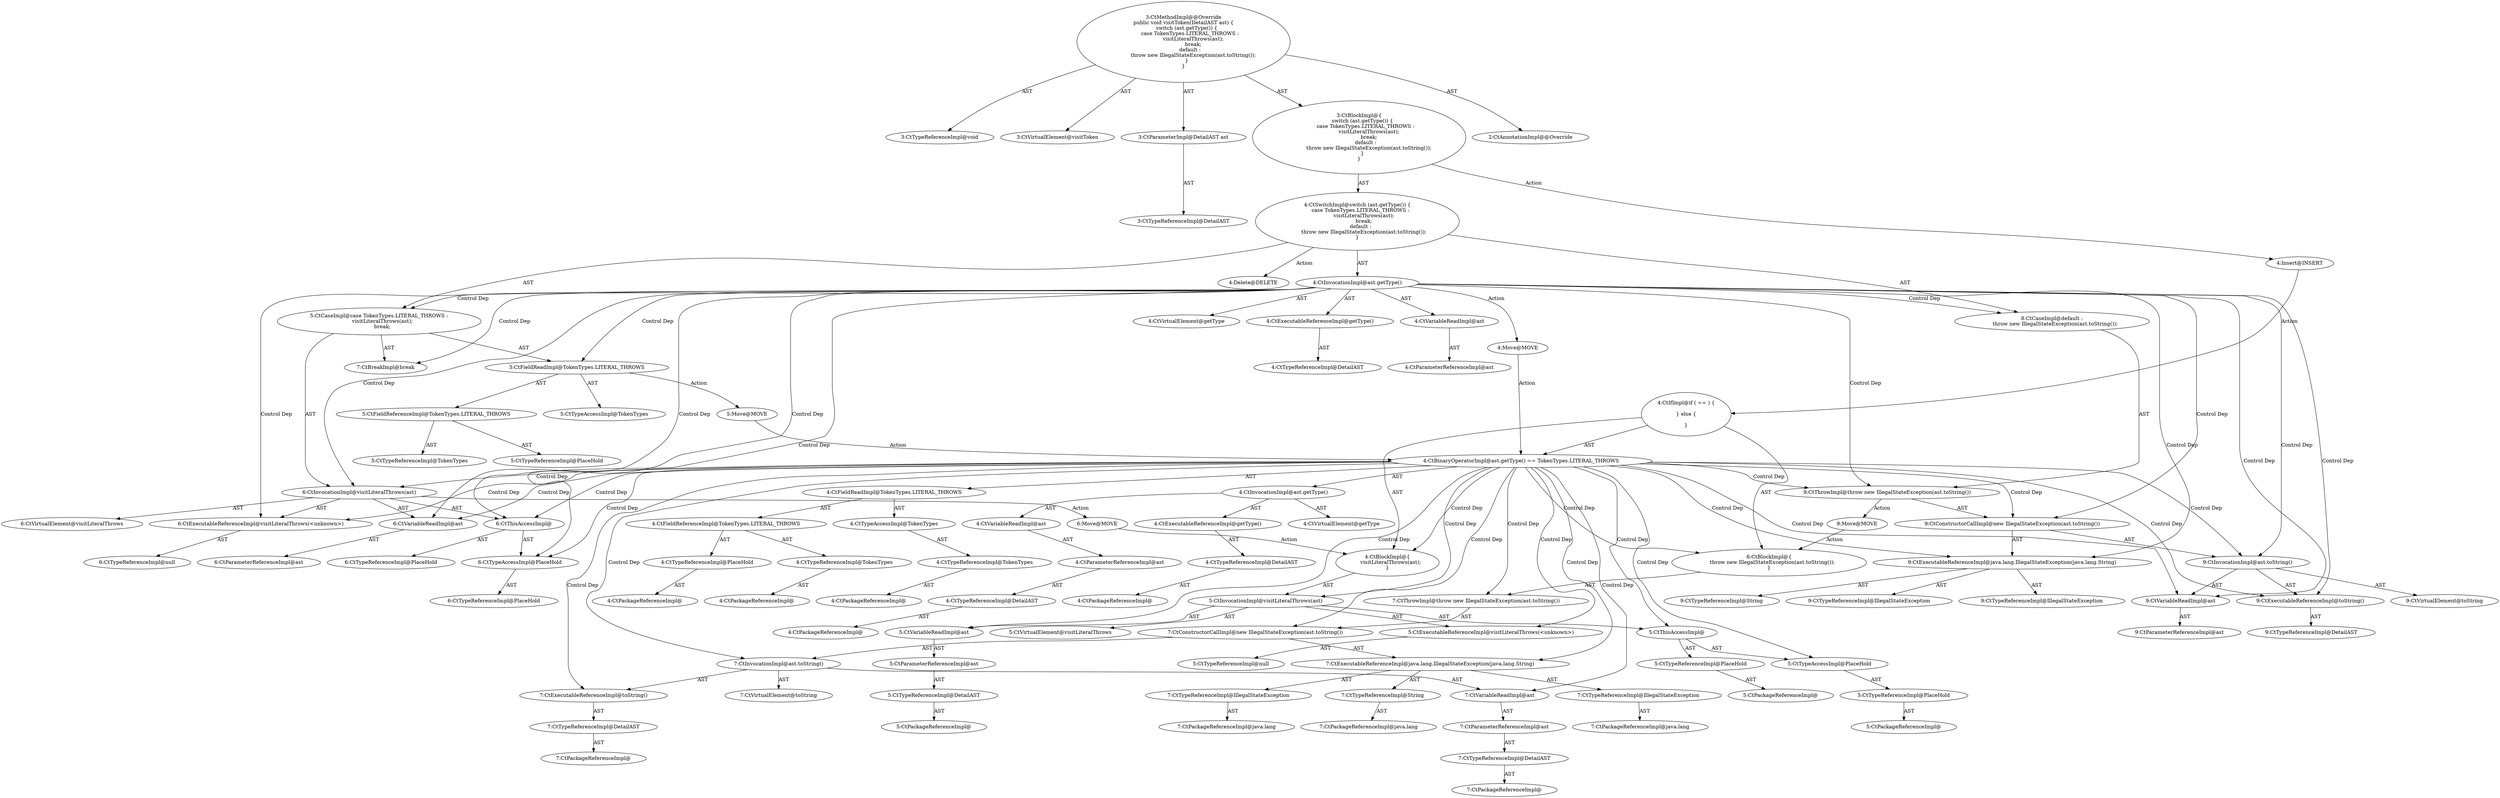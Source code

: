 digraph "visitToken#?,DetailAST" {
0 [label="3:CtTypeReferenceImpl@void" shape=ellipse]
1 [label="3:CtVirtualElement@visitToken" shape=ellipse]
2 [label="3:CtParameterImpl@DetailAST ast" shape=ellipse]
3 [label="3:CtTypeReferenceImpl@DetailAST" shape=ellipse]
4 [label="4:CtExecutableReferenceImpl@getType()" shape=ellipse]
5 [label="4:CtTypeReferenceImpl@DetailAST" shape=ellipse]
6 [label="4:CtVirtualElement@getType" shape=ellipse]
7 [label="4:CtVariableReadImpl@ast" shape=ellipse]
8 [label="4:CtParameterReferenceImpl@ast" shape=ellipse]
9 [label="4:CtInvocationImpl@ast.getType()" shape=ellipse]
10 [label="5:CtFieldReferenceImpl@TokenTypes.LITERAL_THROWS" shape=ellipse]
11 [label="5:CtTypeReferenceImpl@TokenTypes" shape=ellipse]
12 [label="5:CtTypeReferenceImpl@PlaceHold" shape=ellipse]
13 [label="5:CtFieldReadImpl@TokenTypes.LITERAL_THROWS" shape=ellipse]
14 [label="5:CtTypeAccessImpl@TokenTypes" shape=ellipse]
15 [label="6:CtExecutableReferenceImpl@visitLiteralThrows(<unknown>)" shape=ellipse]
16 [label="6:CtTypeReferenceImpl@null" shape=ellipse]
17 [label="6:CtVirtualElement@visitLiteralThrows" shape=ellipse]
18 [label="6:CtTypeAccessImpl@PlaceHold" shape=ellipse]
19 [label="6:CtTypeReferenceImpl@PlaceHold" shape=ellipse]
20 [label="6:CtThisAccessImpl@" shape=ellipse]
21 [label="6:CtTypeReferenceImpl@PlaceHold" shape=ellipse]
22 [label="6:CtVariableReadImpl@ast" shape=ellipse]
23 [label="6:CtParameterReferenceImpl@ast" shape=ellipse]
24 [label="6:CtInvocationImpl@visitLiteralThrows(ast)" shape=ellipse]
25 [label="7:CtBreakImpl@break" shape=ellipse]
26 [label="5:CtCaseImpl@case TokenTypes.LITERAL_THROWS :
    visitLiteralThrows(ast);
    break;" shape=ellipse]
27 [label="9:CtExecutableReferenceImpl@java.lang.IllegalStateException(java.lang.String)" shape=ellipse]
28 [label="9:CtTypeReferenceImpl@IllegalStateException" shape=ellipse]
29 [label="9:CtTypeReferenceImpl@IllegalStateException" shape=ellipse]
30 [label="9:CtTypeReferenceImpl@String" shape=ellipse]
31 [label="9:CtExecutableReferenceImpl@toString()" shape=ellipse]
32 [label="9:CtTypeReferenceImpl@DetailAST" shape=ellipse]
33 [label="9:CtVirtualElement@toString" shape=ellipse]
34 [label="9:CtVariableReadImpl@ast" shape=ellipse]
35 [label="9:CtParameterReferenceImpl@ast" shape=ellipse]
36 [label="9:CtInvocationImpl@ast.toString()" shape=ellipse]
37 [label="9:CtConstructorCallImpl@new IllegalStateException(ast.toString())" shape=ellipse]
38 [label="9:CtThrowImpl@throw new IllegalStateException(ast.toString())" shape=ellipse]
39 [label="8:CtCaseImpl@default :
    throw new IllegalStateException(ast.toString());" shape=ellipse]
40 [label="4:CtSwitchImpl@switch (ast.getType()) \{
    case TokenTypes.LITERAL_THROWS :
        visitLiteralThrows(ast);
        break;
    default :
        throw new IllegalStateException(ast.toString());
\}" shape=ellipse]
41 [label="3:CtBlockImpl@\{
    switch (ast.getType()) \{
        case TokenTypes.LITERAL_THROWS :
            visitLiteralThrows(ast);
            break;
        default :
            throw new IllegalStateException(ast.toString());
    \}
\}" shape=ellipse]
42 [label="3:CtMethodImpl@@Override
public void visitToken(DetailAST ast) \{
    switch (ast.getType()) \{
        case TokenTypes.LITERAL_THROWS :
            visitLiteralThrows(ast);
            break;
        default :
            throw new IllegalStateException(ast.toString());
    \}
\}" shape=ellipse]
43 [label="2:CtAnnotationImpl@@Override" shape=ellipse]
44 [label="4:Delete@DELETE" shape=ellipse]
45 [label="4:Insert@INSERT" shape=ellipse]
46 [label="4:CtPackageReferenceImpl@" shape=ellipse]
47 [label="4:CtTypeReferenceImpl@DetailAST" shape=ellipse]
48 [label="4:CtParameterReferenceImpl@ast" shape=ellipse]
49 [label="4:CtVariableReadImpl@ast" shape=ellipse]
50 [label="4:CtPackageReferenceImpl@" shape=ellipse]
51 [label="4:CtTypeReferenceImpl@DetailAST" shape=ellipse]
52 [label="4:CtExecutableReferenceImpl@getType()" shape=ellipse]
53 [label="4:CtInvocationImpl@ast.getType()" shape=ellipse]
54 [label="4:CtVirtualElement@getType" shape=ellipse]
55 [label="4:CtPackageReferenceImpl@" shape=ellipse]
56 [label="4:CtTypeReferenceImpl@TokenTypes" shape=ellipse]
57 [label="4:CtTypeAccessImpl@TokenTypes" shape=ellipse]
58 [label="4:CtPackageReferenceImpl@" shape=ellipse]
59 [label="4:CtTypeReferenceImpl@TokenTypes" shape=ellipse]
60 [label="4:CtPackageReferenceImpl@" shape=ellipse]
61 [label="4:CtTypeReferenceImpl@PlaceHold" shape=ellipse]
62 [label="4:CtFieldReferenceImpl@TokenTypes.LITERAL_THROWS" shape=ellipse]
63 [label="4:CtFieldReadImpl@TokenTypes.LITERAL_THROWS" shape=ellipse]
64 [label="4:CtBinaryOperatorImpl@ast.getType() == TokenTypes.LITERAL_THROWS" shape=ellipse]
65 [label="5:CtPackageReferenceImpl@" shape=ellipse]
66 [label="5:CtTypeReferenceImpl@PlaceHold" shape=ellipse]
67 [label="5:CtPackageReferenceImpl@" shape=ellipse]
68 [label="5:CtTypeReferenceImpl@PlaceHold" shape=ellipse]
69 [label="5:CtTypeAccessImpl@PlaceHold" shape=ellipse]
70 [label="5:CtThisAccessImpl@" shape=ellipse]
71 [label="5:CtTypeReferenceImpl@null" shape=ellipse]
72 [label="5:CtExecutableReferenceImpl@visitLiteralThrows(<unknown>)" shape=ellipse]
73 [label="5:CtPackageReferenceImpl@" shape=ellipse]
74 [label="5:CtTypeReferenceImpl@DetailAST" shape=ellipse]
75 [label="5:CtParameterReferenceImpl@ast" shape=ellipse]
76 [label="5:CtVariableReadImpl@ast" shape=ellipse]
77 [label="5:CtInvocationImpl@visitLiteralThrows(ast)" shape=ellipse]
78 [label="5:CtVirtualElement@visitLiteralThrows" shape=ellipse]
79 [label="4:CtBlockImpl@\{
    visitLiteralThrows(ast);
\}" shape=ellipse]
80 [label="7:CtPackageReferenceImpl@java.lang" shape=ellipse]
81 [label="7:CtTypeReferenceImpl@IllegalStateException" shape=ellipse]
82 [label="7:CtPackageReferenceImpl@java.lang" shape=ellipse]
83 [label="7:CtTypeReferenceImpl@IllegalStateException" shape=ellipse]
84 [label="7:CtPackageReferenceImpl@java.lang" shape=ellipse]
85 [label="7:CtTypeReferenceImpl@String" shape=ellipse]
86 [label="7:CtExecutableReferenceImpl@java.lang.IllegalStateException(java.lang.String)" shape=ellipse]
87 [label="7:CtPackageReferenceImpl@" shape=ellipse]
88 [label="7:CtTypeReferenceImpl@DetailAST" shape=ellipse]
89 [label="7:CtParameterReferenceImpl@ast" shape=ellipse]
90 [label="7:CtVariableReadImpl@ast" shape=ellipse]
91 [label="7:CtPackageReferenceImpl@" shape=ellipse]
92 [label="7:CtTypeReferenceImpl@DetailAST" shape=ellipse]
93 [label="7:CtExecutableReferenceImpl@toString()" shape=ellipse]
94 [label="7:CtInvocationImpl@ast.toString()" shape=ellipse]
95 [label="7:CtVirtualElement@toString" shape=ellipse]
96 [label="7:CtConstructorCallImpl@new IllegalStateException(ast.toString())" shape=ellipse]
97 [label="7:CtThrowImpl@throw new IllegalStateException(ast.toString())" shape=ellipse]
98 [label="6:CtBlockImpl@\{
    throw new IllegalStateException(ast.toString());
\}" shape=ellipse]
99 [label="4:CtIfImpl@if ( == ) \{

\} else \{

\}" shape=ellipse]
100 [label="4:Move@MOVE" shape=ellipse]
101 [label="5:Move@MOVE" shape=ellipse]
102 [label="6:Move@MOVE" shape=ellipse]
103 [label="9:Move@MOVE" shape=ellipse]
2 -> 3 [label="AST"];
4 -> 5 [label="AST"];
7 -> 8 [label="AST"];
9 -> 6 [label="AST"];
9 -> 7 [label="AST"];
9 -> 4 [label="AST"];
9 -> 26 [label="Control Dep"];
9 -> 13 [label="Control Dep"];
9 -> 24 [label="Control Dep"];
9 -> 15 [label="Control Dep"];
9 -> 20 [label="Control Dep"];
9 -> 18 [label="Control Dep"];
9 -> 22 [label="Control Dep"];
9 -> 25 [label="Control Dep"];
9 -> 39 [label="Control Dep"];
9 -> 38 [label="Control Dep"];
9 -> 37 [label="Control Dep"];
9 -> 27 [label="Control Dep"];
9 -> 36 [label="Control Dep"];
9 -> 31 [label="Control Dep"];
9 -> 34 [label="Control Dep"];
9 -> 100 [label="Action"];
10 -> 11 [label="AST"];
10 -> 12 [label="AST"];
13 -> 14 [label="AST"];
13 -> 10 [label="AST"];
13 -> 101 [label="Action"];
15 -> 16 [label="AST"];
18 -> 19 [label="AST"];
20 -> 21 [label="AST"];
20 -> 18 [label="AST"];
22 -> 23 [label="AST"];
24 -> 17 [label="AST"];
24 -> 20 [label="AST"];
24 -> 15 [label="AST"];
24 -> 22 [label="AST"];
24 -> 102 [label="Action"];
26 -> 13 [label="AST"];
26 -> 24 [label="AST"];
26 -> 25 [label="AST"];
27 -> 28 [label="AST"];
27 -> 29 [label="AST"];
27 -> 30 [label="AST"];
31 -> 32 [label="AST"];
34 -> 35 [label="AST"];
36 -> 33 [label="AST"];
36 -> 34 [label="AST"];
36 -> 31 [label="AST"];
37 -> 27 [label="AST"];
37 -> 36 [label="AST"];
38 -> 37 [label="AST"];
38 -> 103 [label="Action"];
39 -> 38 [label="AST"];
40 -> 9 [label="AST"];
40 -> 26 [label="AST"];
40 -> 39 [label="AST"];
40 -> 44 [label="Action"];
41 -> 40 [label="AST"];
41 -> 45 [label="Action"];
42 -> 1 [label="AST"];
42 -> 43 [label="AST"];
42 -> 0 [label="AST"];
42 -> 2 [label="AST"];
42 -> 41 [label="AST"];
45 -> 99 [label="Action"];
47 -> 46 [label="AST"];
48 -> 47 [label="AST"];
49 -> 48 [label="AST"];
51 -> 50 [label="AST"];
52 -> 51 [label="AST"];
53 -> 54 [label="AST"];
53 -> 49 [label="AST"];
53 -> 52 [label="AST"];
56 -> 55 [label="AST"];
57 -> 56 [label="AST"];
59 -> 58 [label="AST"];
61 -> 60 [label="AST"];
62 -> 59 [label="AST"];
62 -> 61 [label="AST"];
63 -> 57 [label="AST"];
63 -> 62 [label="AST"];
64 -> 53 [label="AST"];
64 -> 63 [label="AST"];
64 -> 79 [label="Control Dep"];
64 -> 77 [label="Control Dep"];
64 -> 72 [label="Control Dep"];
64 -> 70 [label="Control Dep"];
64 -> 69 [label="Control Dep"];
64 -> 76 [label="Control Dep"];
64 -> 98 [label="Control Dep"];
64 -> 97 [label="Control Dep"];
64 -> 96 [label="Control Dep"];
64 -> 86 [label="Control Dep"];
64 -> 94 [label="Control Dep"];
64 -> 93 [label="Control Dep"];
64 -> 90 [label="Control Dep"];
64 -> 24 [label="Control Dep"];
64 -> 15 [label="Control Dep"];
64 -> 20 [label="Control Dep"];
64 -> 18 [label="Control Dep"];
64 -> 22 [label="Control Dep"];
64 -> 38 [label="Control Dep"];
64 -> 37 [label="Control Dep"];
64 -> 27 [label="Control Dep"];
64 -> 36 [label="Control Dep"];
64 -> 31 [label="Control Dep"];
64 -> 34 [label="Control Dep"];
66 -> 65 [label="AST"];
68 -> 67 [label="AST"];
69 -> 68 [label="AST"];
70 -> 66 [label="AST"];
70 -> 69 [label="AST"];
72 -> 71 [label="AST"];
74 -> 73 [label="AST"];
75 -> 74 [label="AST"];
76 -> 75 [label="AST"];
77 -> 78 [label="AST"];
77 -> 70 [label="AST"];
77 -> 72 [label="AST"];
77 -> 76 [label="AST"];
79 -> 77 [label="AST"];
81 -> 80 [label="AST"];
83 -> 82 [label="AST"];
85 -> 84 [label="AST"];
86 -> 81 [label="AST"];
86 -> 83 [label="AST"];
86 -> 85 [label="AST"];
88 -> 87 [label="AST"];
89 -> 88 [label="AST"];
90 -> 89 [label="AST"];
92 -> 91 [label="AST"];
93 -> 92 [label="AST"];
94 -> 95 [label="AST"];
94 -> 90 [label="AST"];
94 -> 93 [label="AST"];
96 -> 86 [label="AST"];
96 -> 94 [label="AST"];
97 -> 96 [label="AST"];
98 -> 97 [label="AST"];
99 -> 64 [label="AST"];
99 -> 79 [label="AST"];
99 -> 98 [label="AST"];
100 -> 64 [label="Action"];
101 -> 64 [label="Action"];
102 -> 79 [label="Action"];
103 -> 98 [label="Action"];
}